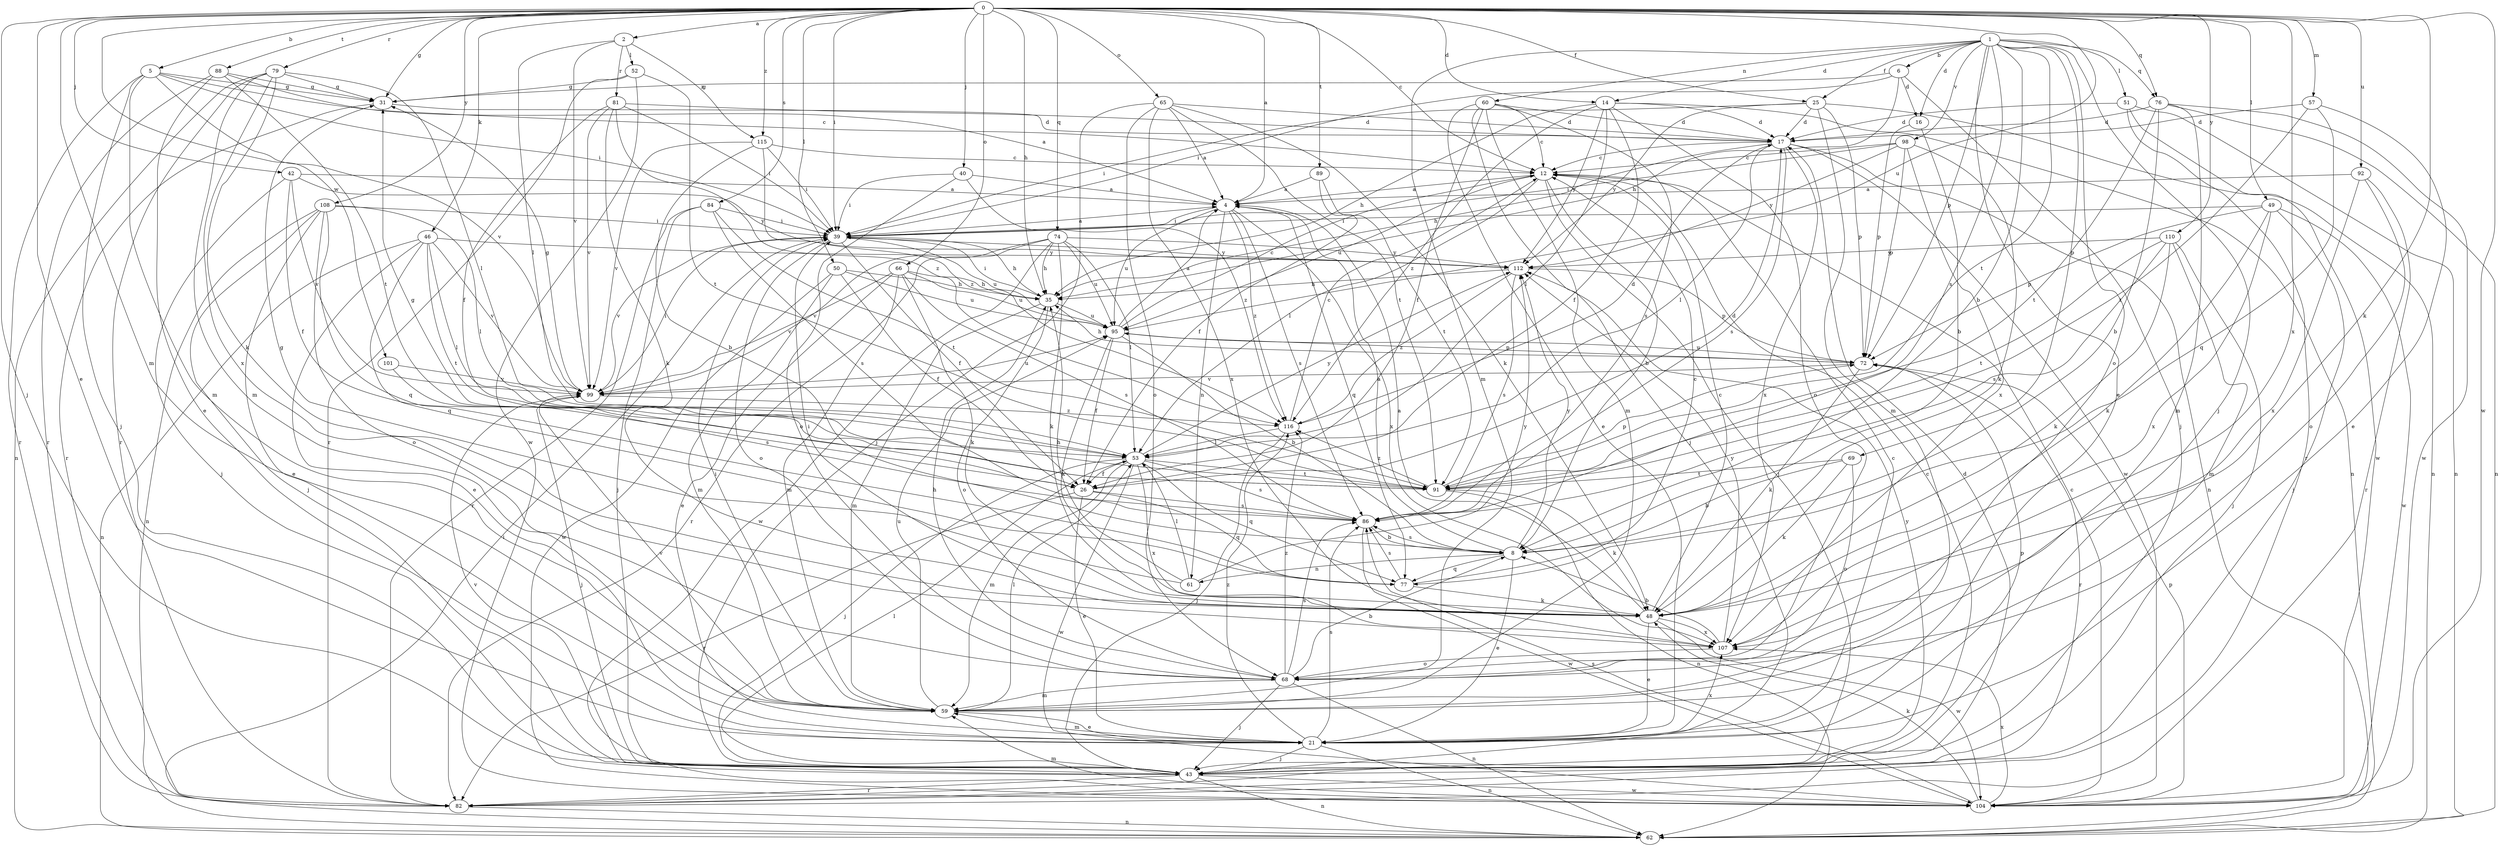strict digraph  {
0;
1;
2;
4;
5;
6;
8;
12;
14;
16;
17;
21;
25;
26;
31;
35;
39;
40;
42;
43;
46;
48;
49;
50;
51;
52;
53;
57;
59;
60;
61;
62;
65;
66;
68;
69;
72;
74;
76;
77;
79;
81;
82;
84;
86;
88;
89;
91;
92;
95;
98;
99;
101;
104;
107;
108;
110;
112;
115;
116;
0 -> 2  [label=a];
0 -> 4  [label=a];
0 -> 5  [label=b];
0 -> 12  [label=c];
0 -> 14  [label=d];
0 -> 21  [label=e];
0 -> 25  [label=f];
0 -> 31  [label=g];
0 -> 35  [label=h];
0 -> 39  [label=i];
0 -> 40  [label=j];
0 -> 42  [label=j];
0 -> 43  [label=j];
0 -> 46  [label=k];
0 -> 48  [label=k];
0 -> 49  [label=l];
0 -> 50  [label=l];
0 -> 57  [label=m];
0 -> 59  [label=m];
0 -> 65  [label=o];
0 -> 66  [label=o];
0 -> 74  [label=q];
0 -> 76  [label=q];
0 -> 79  [label=r];
0 -> 84  [label=s];
0 -> 88  [label=t];
0 -> 89  [label=t];
0 -> 92  [label=u];
0 -> 95  [label=u];
0 -> 101  [label=w];
0 -> 104  [label=w];
0 -> 107  [label=x];
0 -> 108  [label=y];
0 -> 110  [label=y];
0 -> 115  [label=z];
1 -> 6  [label=b];
1 -> 8  [label=b];
1 -> 14  [label=d];
1 -> 16  [label=d];
1 -> 21  [label=e];
1 -> 25  [label=f];
1 -> 43  [label=j];
1 -> 51  [label=l];
1 -> 59  [label=m];
1 -> 60  [label=n];
1 -> 68  [label=o];
1 -> 69  [label=p];
1 -> 72  [label=p];
1 -> 76  [label=q];
1 -> 86  [label=s];
1 -> 91  [label=t];
1 -> 98  [label=v];
2 -> 52  [label=l];
2 -> 53  [label=l];
2 -> 81  [label=r];
2 -> 99  [label=v];
2 -> 115  [label=z];
4 -> 39  [label=i];
4 -> 61  [label=n];
4 -> 77  [label=q];
4 -> 86  [label=s];
4 -> 95  [label=u];
4 -> 107  [label=x];
4 -> 116  [label=z];
5 -> 12  [label=c];
5 -> 31  [label=g];
5 -> 39  [label=i];
5 -> 43  [label=j];
5 -> 59  [label=m];
5 -> 82  [label=r];
5 -> 99  [label=v];
6 -> 16  [label=d];
6 -> 31  [label=g];
6 -> 35  [label=h];
6 -> 39  [label=i];
6 -> 43  [label=j];
8 -> 4  [label=a];
8 -> 21  [label=e];
8 -> 61  [label=n];
8 -> 77  [label=q];
8 -> 86  [label=s];
8 -> 112  [label=y];
12 -> 4  [label=a];
12 -> 8  [label=b];
12 -> 43  [label=j];
12 -> 53  [label=l];
12 -> 95  [label=u];
14 -> 17  [label=d];
14 -> 26  [label=f];
14 -> 35  [label=h];
14 -> 53  [label=l];
14 -> 62  [label=n];
14 -> 68  [label=o];
14 -> 112  [label=y];
14 -> 116  [label=z];
16 -> 8  [label=b];
16 -> 72  [label=p];
17 -> 12  [label=c];
17 -> 35  [label=h];
17 -> 53  [label=l];
17 -> 62  [label=n];
17 -> 86  [label=s];
17 -> 104  [label=w];
17 -> 107  [label=x];
21 -> 12  [label=c];
21 -> 43  [label=j];
21 -> 59  [label=m];
21 -> 62  [label=n];
21 -> 72  [label=p];
21 -> 86  [label=s];
21 -> 107  [label=x];
21 -> 116  [label=z];
25 -> 17  [label=d];
25 -> 39  [label=i];
25 -> 59  [label=m];
25 -> 62  [label=n];
25 -> 72  [label=p];
25 -> 112  [label=y];
26 -> 17  [label=d];
26 -> 21  [label=e];
26 -> 77  [label=q];
26 -> 82  [label=r];
26 -> 86  [label=s];
31 -> 17  [label=d];
31 -> 82  [label=r];
35 -> 39  [label=i];
35 -> 59  [label=m];
35 -> 68  [label=o];
35 -> 95  [label=u];
39 -> 4  [label=a];
39 -> 26  [label=f];
39 -> 35  [label=h];
39 -> 68  [label=o];
39 -> 95  [label=u];
39 -> 99  [label=v];
39 -> 112  [label=y];
40 -> 4  [label=a];
40 -> 39  [label=i];
40 -> 68  [label=o];
40 -> 116  [label=z];
42 -> 4  [label=a];
42 -> 26  [label=f];
42 -> 43  [label=j];
42 -> 99  [label=v];
42 -> 112  [label=y];
43 -> 12  [label=c];
43 -> 53  [label=l];
43 -> 62  [label=n];
43 -> 82  [label=r];
43 -> 99  [label=v];
43 -> 104  [label=w];
43 -> 112  [label=y];
46 -> 21  [label=e];
46 -> 53  [label=l];
46 -> 62  [label=n];
46 -> 77  [label=q];
46 -> 91  [label=t];
46 -> 99  [label=v];
46 -> 112  [label=y];
48 -> 4  [label=a];
48 -> 12  [label=c];
48 -> 21  [label=e];
48 -> 39  [label=i];
48 -> 104  [label=w];
48 -> 107  [label=x];
49 -> 39  [label=i];
49 -> 43  [label=j];
49 -> 48  [label=k];
49 -> 72  [label=p];
49 -> 104  [label=w];
49 -> 107  [label=x];
50 -> 26  [label=f];
50 -> 35  [label=h];
50 -> 59  [label=m];
50 -> 95  [label=u];
50 -> 104  [label=w];
51 -> 17  [label=d];
51 -> 62  [label=n];
51 -> 82  [label=r];
51 -> 104  [label=w];
52 -> 31  [label=g];
52 -> 82  [label=r];
52 -> 91  [label=t];
52 -> 104  [label=w];
53 -> 26  [label=f];
53 -> 43  [label=j];
53 -> 59  [label=m];
53 -> 77  [label=q];
53 -> 86  [label=s];
53 -> 91  [label=t];
53 -> 104  [label=w];
53 -> 107  [label=x];
53 -> 112  [label=y];
57 -> 17  [label=d];
57 -> 21  [label=e];
57 -> 77  [label=q];
57 -> 91  [label=t];
59 -> 21  [label=e];
59 -> 39  [label=i];
59 -> 53  [label=l];
59 -> 95  [label=u];
59 -> 99  [label=v];
60 -> 12  [label=c];
60 -> 17  [label=d];
60 -> 21  [label=e];
60 -> 26  [label=f];
60 -> 43  [label=j];
60 -> 59  [label=m];
60 -> 86  [label=s];
61 -> 31  [label=g];
61 -> 35  [label=h];
61 -> 53  [label=l];
61 -> 112  [label=y];
62 -> 39  [label=i];
65 -> 4  [label=a];
65 -> 17  [label=d];
65 -> 43  [label=j];
65 -> 48  [label=k];
65 -> 68  [label=o];
65 -> 91  [label=t];
65 -> 107  [label=x];
66 -> 21  [label=e];
66 -> 35  [label=h];
66 -> 48  [label=k];
66 -> 59  [label=m];
66 -> 86  [label=s];
66 -> 95  [label=u];
66 -> 99  [label=v];
68 -> 8  [label=b];
68 -> 35  [label=h];
68 -> 43  [label=j];
68 -> 59  [label=m];
68 -> 62  [label=n];
68 -> 86  [label=s];
68 -> 116  [label=z];
69 -> 8  [label=b];
69 -> 48  [label=k];
69 -> 68  [label=o];
69 -> 91  [label=t];
72 -> 35  [label=h];
72 -> 48  [label=k];
72 -> 82  [label=r];
72 -> 95  [label=u];
72 -> 99  [label=v];
74 -> 35  [label=h];
74 -> 48  [label=k];
74 -> 53  [label=l];
74 -> 82  [label=r];
74 -> 95  [label=u];
74 -> 99  [label=v];
74 -> 104  [label=w];
74 -> 112  [label=y];
76 -> 8  [label=b];
76 -> 17  [label=d];
76 -> 59  [label=m];
76 -> 62  [label=n];
76 -> 91  [label=t];
76 -> 104  [label=w];
77 -> 12  [label=c];
77 -> 48  [label=k];
77 -> 86  [label=s];
79 -> 31  [label=g];
79 -> 48  [label=k];
79 -> 53  [label=l];
79 -> 59  [label=m];
79 -> 62  [label=n];
79 -> 82  [label=r];
79 -> 107  [label=x];
81 -> 17  [label=d];
81 -> 26  [label=f];
81 -> 39  [label=i];
81 -> 48  [label=k];
81 -> 99  [label=v];
81 -> 116  [label=z];
82 -> 17  [label=d];
82 -> 62  [label=n];
84 -> 39  [label=i];
84 -> 43  [label=j];
84 -> 82  [label=r];
84 -> 86  [label=s];
84 -> 91  [label=t];
86 -> 8  [label=b];
86 -> 104  [label=w];
88 -> 4  [label=a];
88 -> 21  [label=e];
88 -> 31  [label=g];
88 -> 82  [label=r];
88 -> 91  [label=t];
89 -> 4  [label=a];
89 -> 26  [label=f];
89 -> 91  [label=t];
91 -> 31  [label=g];
91 -> 48  [label=k];
91 -> 62  [label=n];
91 -> 72  [label=p];
91 -> 116  [label=z];
92 -> 4  [label=a];
92 -> 68  [label=o];
92 -> 82  [label=r];
92 -> 107  [label=x];
95 -> 4  [label=a];
95 -> 8  [label=b];
95 -> 12  [label=c];
95 -> 26  [label=f];
95 -> 48  [label=k];
95 -> 72  [label=p];
98 -> 12  [label=c];
98 -> 39  [label=i];
98 -> 48  [label=k];
98 -> 72  [label=p];
98 -> 107  [label=x];
98 -> 112  [label=y];
99 -> 31  [label=g];
99 -> 39  [label=i];
99 -> 43  [label=j];
99 -> 95  [label=u];
99 -> 116  [label=z];
101 -> 86  [label=s];
101 -> 99  [label=v];
104 -> 12  [label=c];
104 -> 48  [label=k];
104 -> 59  [label=m];
104 -> 72  [label=p];
104 -> 86  [label=s];
104 -> 107  [label=x];
107 -> 8  [label=b];
107 -> 68  [label=o];
107 -> 112  [label=y];
108 -> 21  [label=e];
108 -> 39  [label=i];
108 -> 43  [label=j];
108 -> 53  [label=l];
108 -> 62  [label=n];
108 -> 68  [label=o];
108 -> 77  [label=q];
110 -> 43  [label=j];
110 -> 48  [label=k];
110 -> 59  [label=m];
110 -> 86  [label=s];
110 -> 91  [label=t];
110 -> 112  [label=y];
112 -> 35  [label=h];
112 -> 72  [label=p];
112 -> 86  [label=s];
112 -> 116  [label=z];
115 -> 8  [label=b];
115 -> 12  [label=c];
115 -> 39  [label=i];
115 -> 99  [label=v];
115 -> 116  [label=z];
116 -> 12  [label=c];
116 -> 17  [label=d];
116 -> 43  [label=j];
116 -> 53  [label=l];
}

